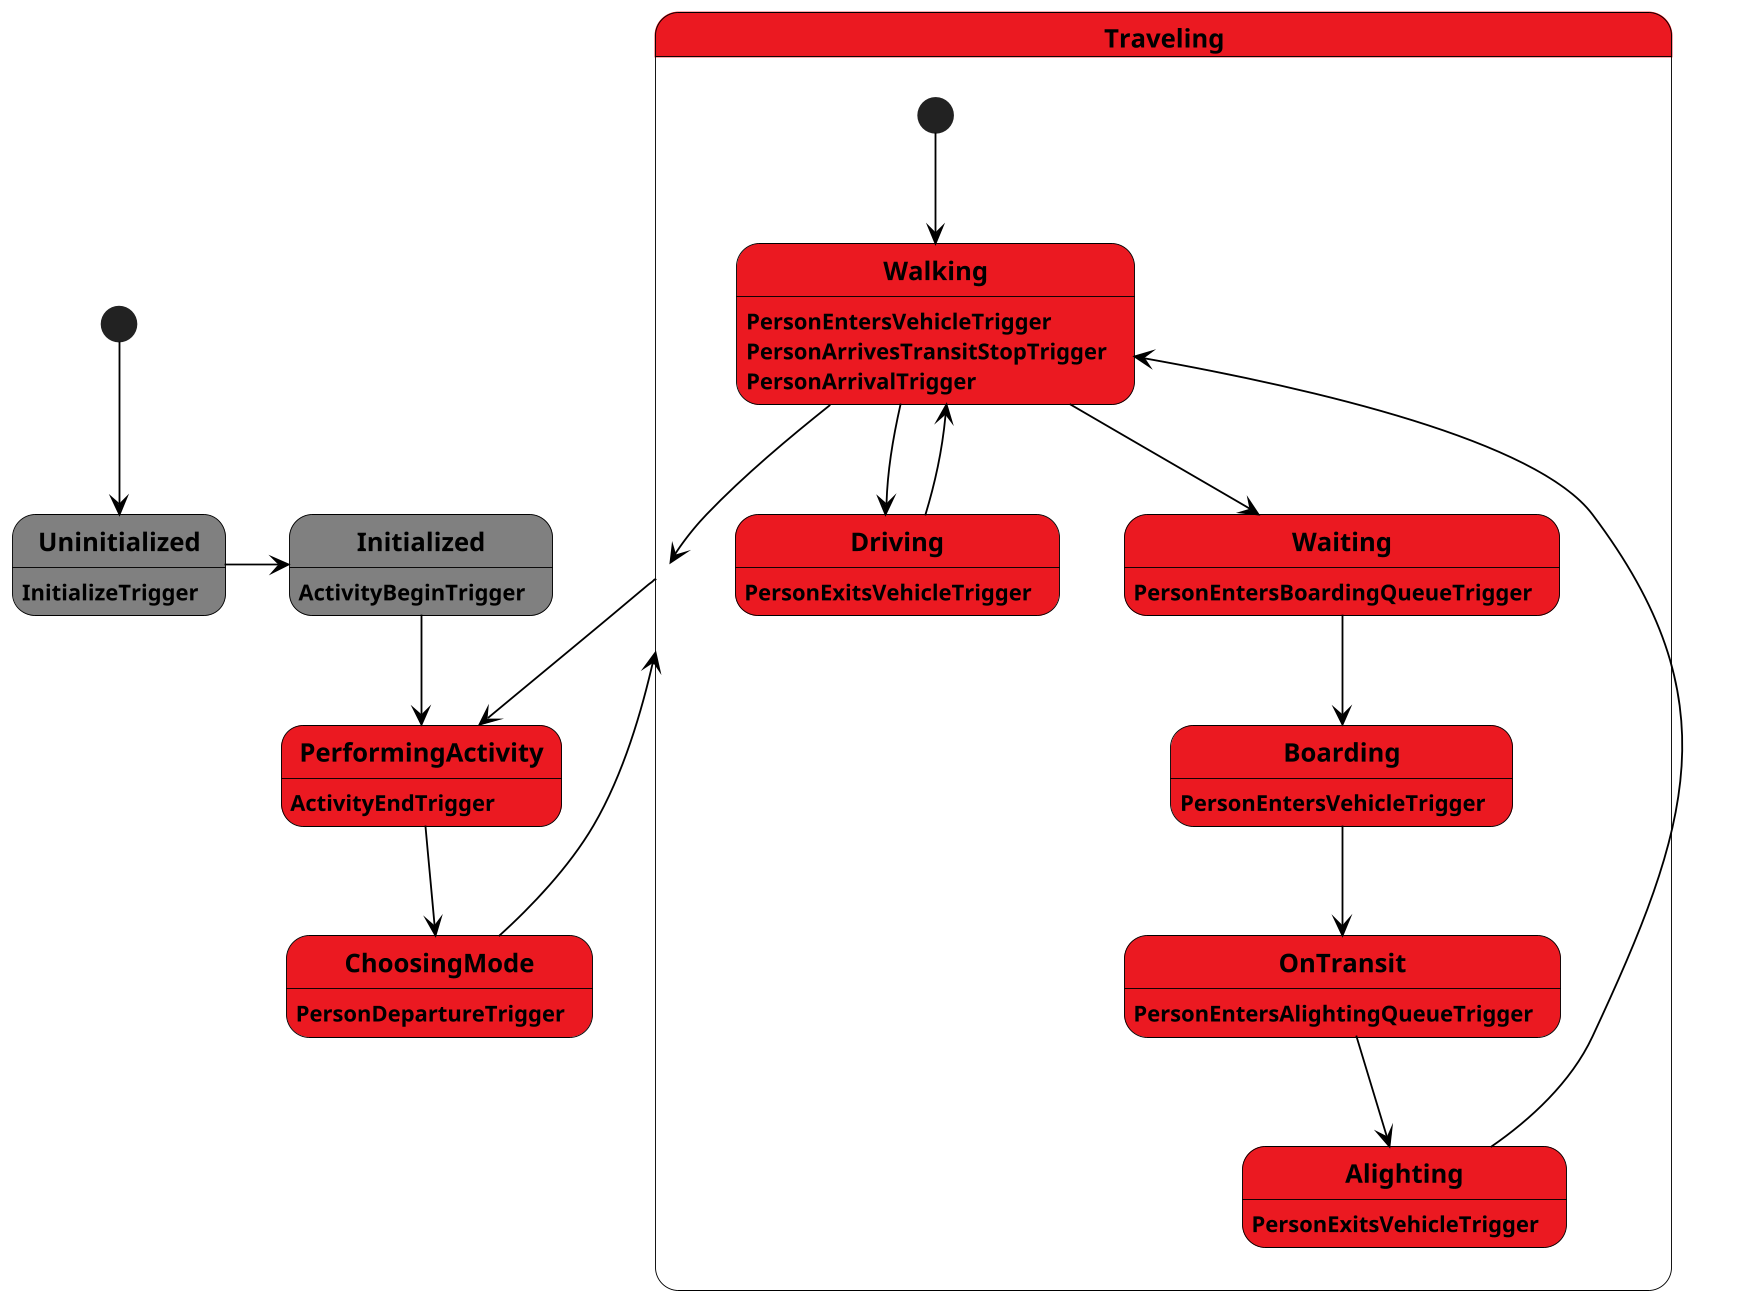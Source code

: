 @startuml
scale 1300 height
skinparam stateBorderColor #black
skinparam stateFontStyle bold
skinparam arrowColor #black

' BeamAgent: States '
state Uninitialized #grey
Uninitialized: InitializeTrigger

state Initialized #grey
Initialized: ActivityBeginTrigger

'BeamAgent Transitions'
[*] --> Uninitialized
Uninitialized -> Initialized

''''''''''''''''''''''''''
' PersonAgent States'
''''''''''''''''''''''''''
state PerformingActivity #eb1921
PerformingActivity: ActivityEndTrigger

state ChoosingMode #eb1921
ChoosingMode: PersonDepartureTrigger

state Traveling #eb1921{
    state Walking #eb1921{
        Walking: PersonEntersVehicleTrigger
        Walking: PersonArrivesTransitStopTrigger
        Walking: PersonArrivalTrigger
    }
    state Driving #eb1921{
        Driving: PersonExitsVehicleTrigger
    }
    state Waiting #eb1921{
        Waiting: PersonEntersBoardingQueueTrigger
    }
    state Boarding #eb1921{
        Boarding: PersonEntersVehicleTrigger
    }
    state OnTransit #eb1921{
        OnTransit: PersonEntersAlightingQueueTrigger
    }
    state Alighting #eb1921{
        Alighting: PersonExitsVehicleTrigger
    }
  [*] --> Walking
  Walking --> Driving
  Walking --> Waiting
  Waiting --> Boarding
  Boarding --> OnTransit
  OnTransit --> Alighting
  Alighting --> Walking
  Driving --> Walking
}

''''''''''''''''''''''''''
' PersonAgent Transitions'
''''''''''''''''''''''''''
Initialized --> PerformingActivity
PerformingActivity --> ChoosingMode
Traveling --> PerformingActivity
ChoosingMode --> Traveling
Walking --> Traveling

@enduml